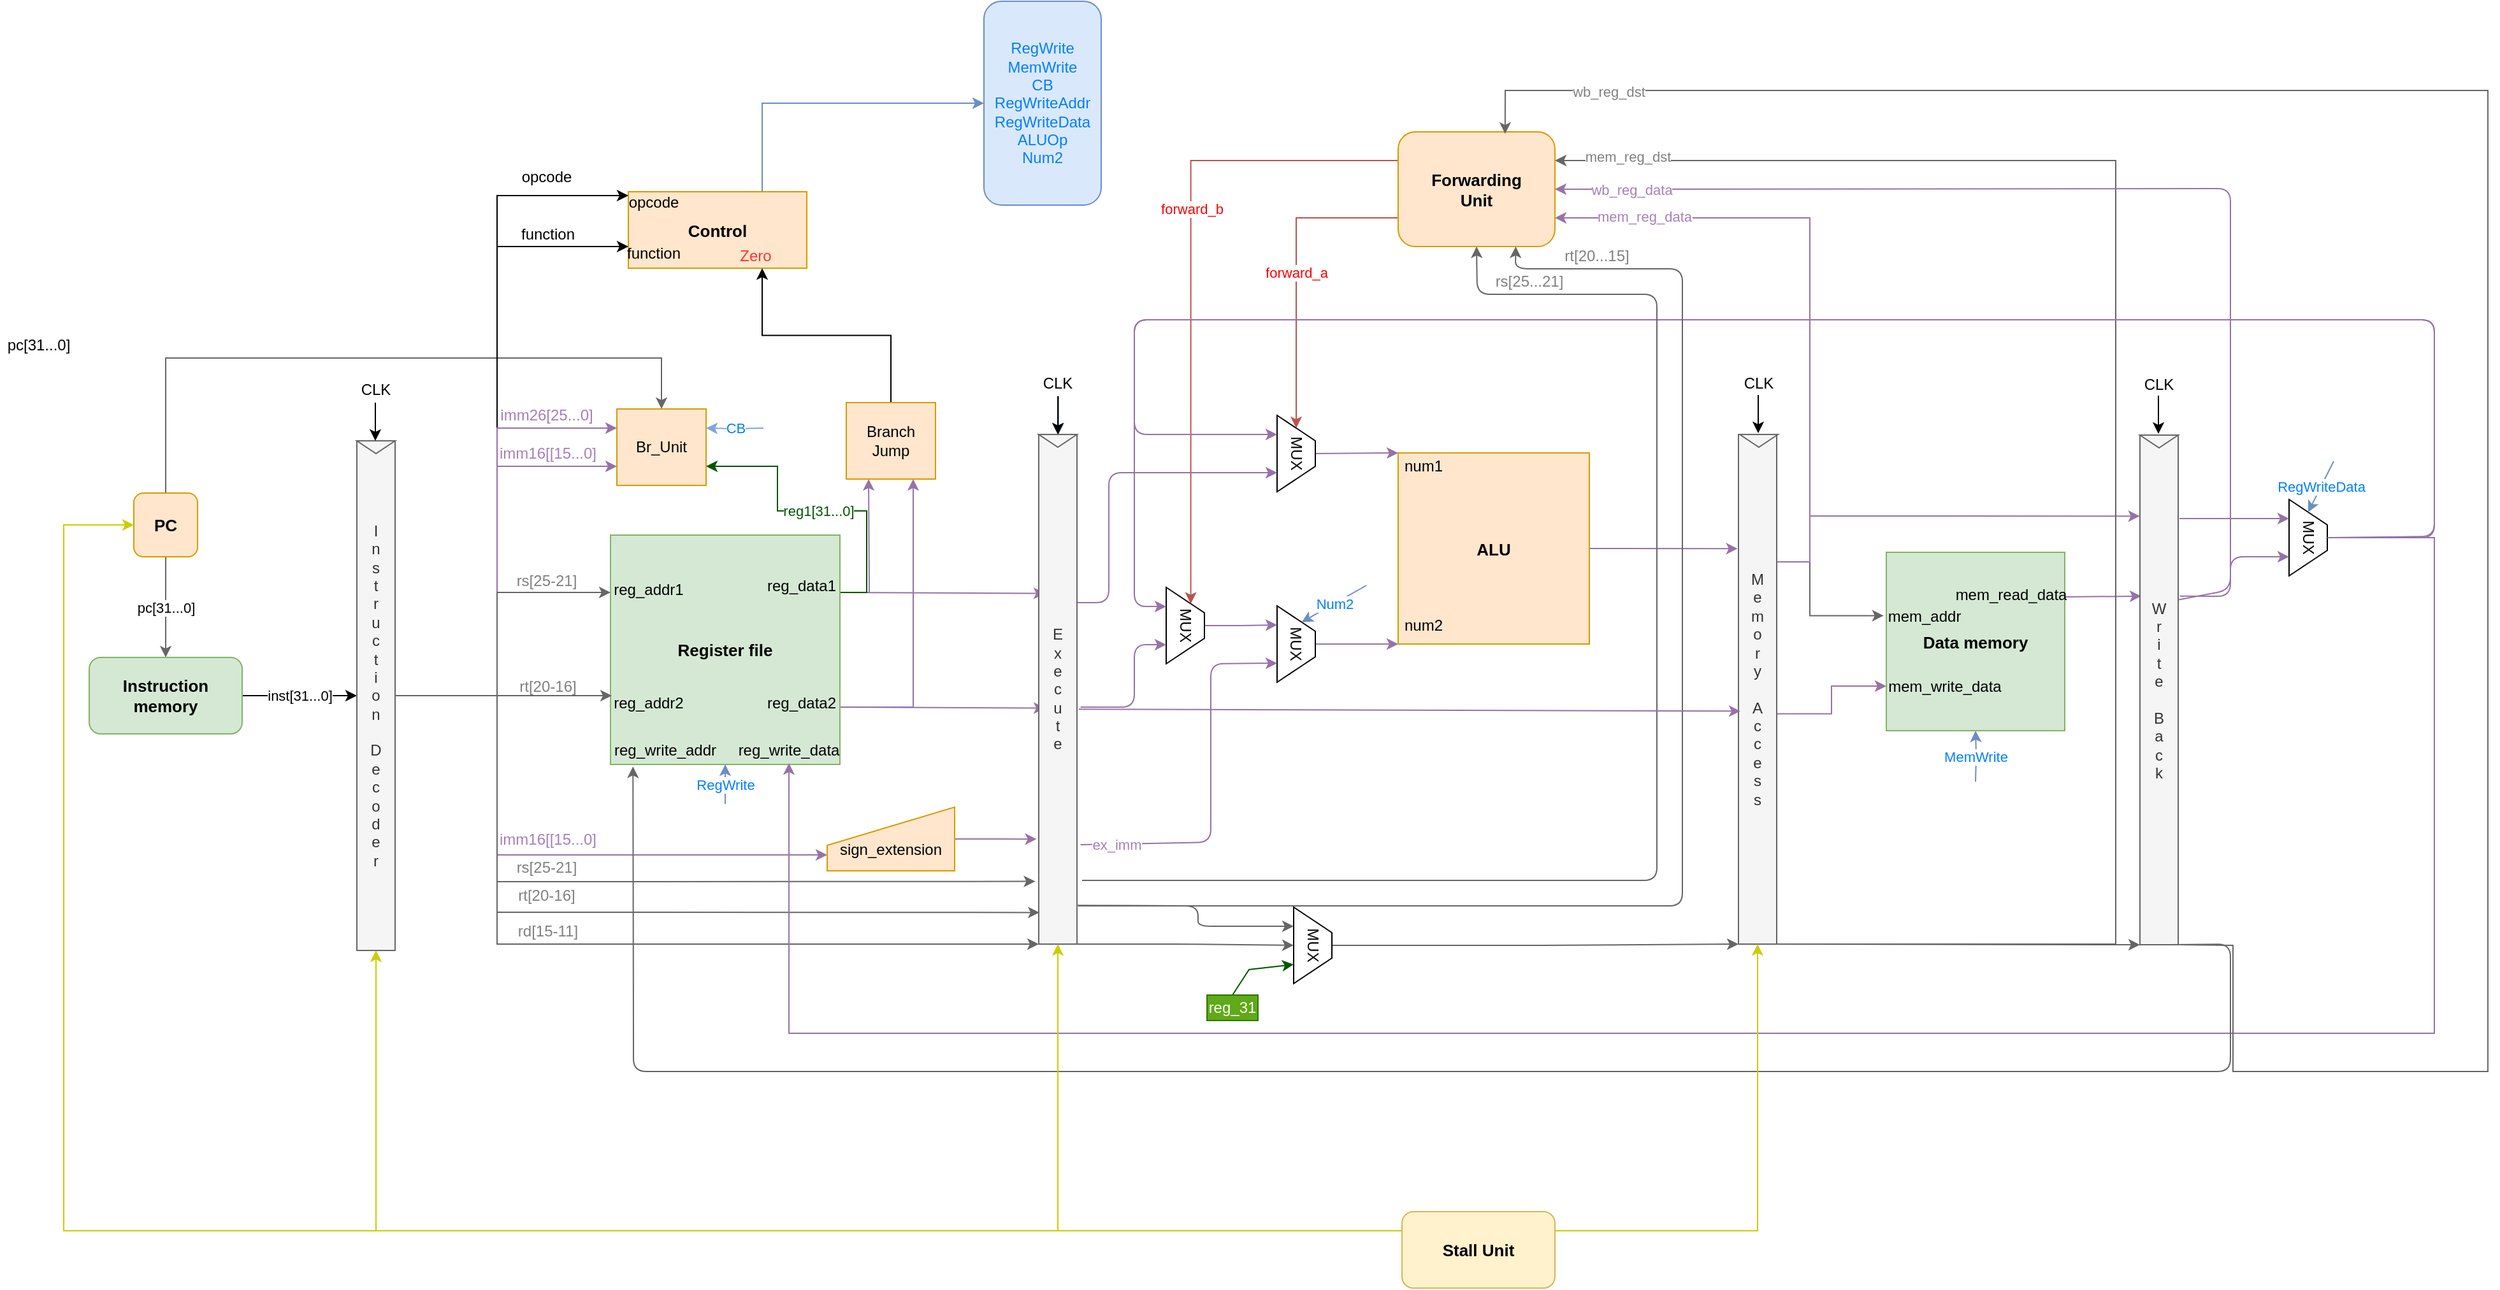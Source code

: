 <mxfile version="13.7.1" type="github"><diagram id="VlWhj4o1egnzfauIGW_b" name="Page-1"><mxGraphModel dx="2782" dy="2284" grid="1" gridSize="10" guides="1" tooltips="1" connect="1" arrows="1" fold="1" page="1" pageScale="1" pageWidth="827" pageHeight="1169" math="0" shadow="0"><root><mxCell id="0"/><mxCell id="1" parent="0"/><mxCell id="PT7qIWkluFGOAPOJjwUe-12" value="pc[31...0]" style="edgeStyle=orthogonalEdgeStyle;rounded=0;orthogonalLoop=1;jettySize=auto;html=1;entryX=0.5;entryY=0;entryDx=0;entryDy=0;fillColor=#f5f5f5;strokeColor=#666666;" edge="1" parent="1" source="PT7qIWkluFGOAPOJjwUe-1" target="PT7qIWkluFGOAPOJjwUe-3"><mxGeometry relative="1" as="geometry"/></mxCell><mxCell id="PT7qIWkluFGOAPOJjwUe-132" style="edgeStyle=orthogonalEdgeStyle;rounded=0;orthogonalLoop=1;jettySize=auto;html=1;entryX=0.5;entryY=0;entryDx=0;entryDy=0;strokeColor=#666666;fontColor=#007FFF;fillColor=#f5f5f5;exitX=0.5;exitY=0;exitDx=0;exitDy=0;" edge="1" parent="1" source="PT7qIWkluFGOAPOJjwUe-1" target="PT7qIWkluFGOAPOJjwUe-116"><mxGeometry relative="1" as="geometry"><mxPoint x="-10" y="170" as="sourcePoint"/><Array as="points"><mxPoint x="10" y="120"/><mxPoint x="399" y="120"/></Array></mxGeometry></mxCell><mxCell id="PT7qIWkluFGOAPOJjwUe-1" value="&lt;b&gt;&lt;font style=&quot;font-size: 13px&quot;&gt;PC&lt;/font&gt;&lt;/b&gt;" style="rounded=1;whiteSpace=wrap;html=1;fillColor=#ffe6cc;strokeColor=#d79b00;" vertex="1" parent="1"><mxGeometry x="-15" y="226" width="50" height="50" as="geometry"/></mxCell><mxCell id="PT7qIWkluFGOAPOJjwUe-239" value="inst[31...0]" style="edgeStyle=none;rounded=0;orthogonalLoop=1;jettySize=auto;html=1;exitX=1;exitY=0.5;exitDx=0;exitDy=0;entryX=0;entryY=0.5;entryDx=0;entryDy=0;fontColor=#000000;" edge="1" parent="1" source="PT7qIWkluFGOAPOJjwUe-3" target="PT7qIWkluFGOAPOJjwUe-27"><mxGeometry relative="1" as="geometry"/></mxCell><mxCell id="PT7qIWkluFGOAPOJjwUe-3" value="&lt;b style=&quot;font-size: 13px&quot;&gt;Instruction&lt;br&gt;memory&lt;/b&gt;" style="rounded=1;whiteSpace=wrap;html=1;fillColor=#d5e8d4;strokeColor=#82b366;" vertex="1" parent="1"><mxGeometry x="-50" y="355" width="120" height="60" as="geometry"/></mxCell><mxCell id="PT7qIWkluFGOAPOJjwUe-119" style="edgeStyle=orthogonalEdgeStyle;rounded=0;orthogonalLoop=1;jettySize=auto;html=1;exitX=1;exitY=0.75;exitDx=0;exitDy=0;entryX=0.75;entryY=1;entryDx=0;entryDy=0;fontColor=#007FFF;fillColor=#e1d5e7;strokeColor=#9673a6;" edge="1" parent="1" source="PT7qIWkluFGOAPOJjwUe-4" target="PT7qIWkluFGOAPOJjwUe-117"><mxGeometry relative="1" as="geometry"/></mxCell><mxCell id="PT7qIWkluFGOAPOJjwUe-215" style="edgeStyle=none;rounded=0;orthogonalLoop=1;jettySize=auto;html=1;exitX=1;exitY=0.75;exitDx=0;exitDy=0;entryX=0.167;entryY=0.537;entryDx=0;entryDy=0;entryPerimeter=0;strokeColor=#9673a6;fontColor=#000000;fillColor=#e1d5e7;" edge="1" parent="1" source="PT7qIWkluFGOAPOJjwUe-4" target="PT7qIWkluFGOAPOJjwUe-28"><mxGeometry relative="1" as="geometry"/></mxCell><mxCell id="PT7qIWkluFGOAPOJjwUe-216" style="edgeStyle=none;rounded=0;orthogonalLoop=1;jettySize=auto;html=1;exitX=1;exitY=0.25;exitDx=0;exitDy=0;entryX=0.167;entryY=0.312;entryDx=0;entryDy=0;entryPerimeter=0;strokeColor=#9673a6;fontColor=#000000;fillColor=#e1d5e7;" edge="1" parent="1" source="PT7qIWkluFGOAPOJjwUe-4" target="PT7qIWkluFGOAPOJjwUe-28"><mxGeometry relative="1" as="geometry"/></mxCell><mxCell id="PT7qIWkluFGOAPOJjwUe-218" style="edgeStyle=none;rounded=0;orthogonalLoop=1;jettySize=auto;html=1;exitX=1;exitY=0.25;exitDx=0;exitDy=0;entryX=0.25;entryY=1;entryDx=0;entryDy=0;strokeColor=#9673a6;fontColor=#000000;fillColor=#e1d5e7;" edge="1" parent="1" source="PT7qIWkluFGOAPOJjwUe-4" target="PT7qIWkluFGOAPOJjwUe-117"><mxGeometry relative="1" as="geometry"><Array as="points"><mxPoint x="562" y="304"/></Array></mxGeometry></mxCell><mxCell id="PT7qIWkluFGOAPOJjwUe-219" value="reg1[31...0]" style="edgeStyle=none;rounded=0;orthogonalLoop=1;jettySize=auto;html=1;exitX=1;exitY=0.25;exitDx=0;exitDy=0;entryX=1;entryY=0.75;entryDx=0;entryDy=0;fillColor=#e1d5e7;strokeColor=#005700;fontColor=#005700;" edge="1" parent="1" source="PT7qIWkluFGOAPOJjwUe-4" target="PT7qIWkluFGOAPOJjwUe-116"><mxGeometry relative="1" as="geometry"><Array as="points"><mxPoint x="560" y="304"/><mxPoint x="560" y="240"/><mxPoint x="490" y="240"/><mxPoint x="490" y="205"/></Array></mxGeometry></mxCell><mxCell id="PT7qIWkluFGOAPOJjwUe-4" value="&lt;b&gt;&lt;font style=&quot;font-size: 13px&quot;&gt;Register file&lt;/font&gt;&lt;/b&gt;" style="whiteSpace=wrap;html=1;aspect=fixed;fillColor=#d5e8d4;strokeColor=#82b366;" vertex="1" parent="1"><mxGeometry x="359" y="259" width="180" height="180" as="geometry"/></mxCell><mxCell id="PT7qIWkluFGOAPOJjwUe-5" value="reg_addr1" style="text;html=1;strokeColor=none;fillColor=none;align=center;verticalAlign=middle;whiteSpace=wrap;rounded=0;" vertex="1" parent="1"><mxGeometry x="369" y="292" width="40" height="20" as="geometry"/></mxCell><mxCell id="PT7qIWkluFGOAPOJjwUe-6" value="reg_addr2" style="text;html=1;strokeColor=none;fillColor=none;align=center;verticalAlign=middle;whiteSpace=wrap;rounded=0;" vertex="1" parent="1"><mxGeometry x="369" y="381" width="40" height="20" as="geometry"/></mxCell><mxCell id="PT7qIWkluFGOAPOJjwUe-7" value="reg_data1" style="text;html=1;strokeColor=none;fillColor=none;align=center;verticalAlign=middle;whiteSpace=wrap;rounded=0;" vertex="1" parent="1"><mxGeometry x="489" y="289" width="40" height="20" as="geometry"/></mxCell><mxCell id="PT7qIWkluFGOAPOJjwUe-8" value="reg_data2" style="text;html=1;strokeColor=none;fillColor=none;align=center;verticalAlign=middle;whiteSpace=wrap;rounded=0;" vertex="1" parent="1"><mxGeometry x="489" y="381" width="40" height="20" as="geometry"/></mxCell><mxCell id="PT7qIWkluFGOAPOJjwUe-9" value="reg_write_addr" style="text;html=1;strokeColor=none;fillColor=none;align=center;verticalAlign=middle;whiteSpace=wrap;rounded=0;" vertex="1" parent="1"><mxGeometry x="382" y="418" width="40" height="20" as="geometry"/></mxCell><mxCell id="PT7qIWkluFGOAPOJjwUe-11" value="reg_write_data" style="text;html=1;strokeColor=none;fillColor=none;align=center;verticalAlign=middle;whiteSpace=wrap;rounded=0;" vertex="1" parent="1"><mxGeometry x="479" y="418" width="40" height="20" as="geometry"/></mxCell><mxCell id="PT7qIWkluFGOAPOJjwUe-246" style="edgeStyle=none;rounded=0;orthogonalLoop=1;jettySize=auto;html=1;exitX=0.75;exitY=0;exitDx=0;exitDy=0;entryX=0;entryY=0.5;entryDx=0;entryDy=0;strokeColor=#6c8ebf;fontColor=#005700;fillColor=#dae8fc;" edge="1" parent="1" source="PT7qIWkluFGOAPOJjwUe-13" target="PT7qIWkluFGOAPOJjwUe-25"><mxGeometry relative="1" as="geometry"><Array as="points"><mxPoint x="478" y="-80"/></Array></mxGeometry></mxCell><mxCell id="PT7qIWkluFGOAPOJjwUe-13" value="&lt;b&gt;&lt;font style=&quot;font-size: 13px&quot;&gt;Control&lt;/font&gt;&lt;/b&gt;" style="rounded=0;whiteSpace=wrap;html=1;fillColor=#ffe6cc;strokeColor=#d79b00;" vertex="1" parent="1"><mxGeometry x="373" y="-10.5" width="140" height="60" as="geometry"/></mxCell><mxCell id="PT7qIWkluFGOAPOJjwUe-14" value="opcode" style="text;html=1;strokeColor=none;fillColor=none;align=center;verticalAlign=middle;whiteSpace=wrap;rounded=0;" vertex="1" parent="1"><mxGeometry x="373" y="-12.5" width="40" height="20" as="geometry"/></mxCell><mxCell id="PT7qIWkluFGOAPOJjwUe-15" value="function" style="text;html=1;strokeColor=none;fillColor=none;align=center;verticalAlign=middle;whiteSpace=wrap;rounded=0;" vertex="1" parent="1"><mxGeometry x="373" y="27.5" width="40" height="20" as="geometry"/></mxCell><mxCell id="PT7qIWkluFGOAPOJjwUe-194" value="&lt;font color=&quot;#ff0000&quot;&gt;forward_a&lt;/font&gt;" style="edgeStyle=orthogonalEdgeStyle;rounded=0;orthogonalLoop=1;jettySize=auto;html=1;exitX=0;exitY=0.75;exitDx=0;exitDy=0;entryX=0;entryY=0.5;entryDx=0;entryDy=0;strokeColor=#b85450;fontColor=#005700;fillColor=#f8cecc;" edge="1" parent="1" source="PT7qIWkluFGOAPOJjwUe-18" target="PT7qIWkluFGOAPOJjwUe-31"><mxGeometry relative="1" as="geometry"/></mxCell><mxCell id="PT7qIWkluFGOAPOJjwUe-195" style="edgeStyle=orthogonalEdgeStyle;rounded=0;orthogonalLoop=1;jettySize=auto;html=1;exitX=0;exitY=0.25;exitDx=0;exitDy=0;entryX=0;entryY=0.25;entryDx=0;entryDy=0;strokeColor=#b85450;fontColor=#005700;fillColor=#f8cecc;" edge="1" parent="1" source="PT7qIWkluFGOAPOJjwUe-18" target="PT7qIWkluFGOAPOJjwUe-65"><mxGeometry relative="1" as="geometry"/></mxCell><mxCell id="PT7qIWkluFGOAPOJjwUe-240" value="forward_b" style="edgeLabel;html=1;align=center;verticalAlign=middle;resizable=0;points=[];fontColor=#FF0000;" vertex="1" connectable="0" parent="PT7qIWkluFGOAPOJjwUe-195"><mxGeometry x="-0.363" y="37" relative="1" as="geometry"><mxPoint x="-37" y="38" as="offset"/></mxGeometry></mxCell><mxCell id="PT7qIWkluFGOAPOJjwUe-18" value="&lt;font style=&quot;font-size: 13px&quot;&gt;&lt;b&gt;Forwarding&lt;br&gt;Unit&lt;/b&gt;&lt;/font&gt;" style="rounded=1;whiteSpace=wrap;html=1;fillColor=#ffe6cc;strokeColor=#d79b00;" vertex="1" parent="1"><mxGeometry x="977" y="-57.5" width="123" height="90" as="geometry"/></mxCell><mxCell id="PT7qIWkluFGOAPOJjwUe-222" style="edgeStyle=none;rounded=0;orthogonalLoop=1;jettySize=auto;html=1;exitX=1;exitY=0.5;exitDx=0;exitDy=0;entryX=-0.022;entryY=0.224;entryDx=0;entryDy=0;entryPerimeter=0;strokeColor=#9673a6;fontColor=#000000;fillColor=#e1d5e7;" edge="1" parent="1" source="PT7qIWkluFGOAPOJjwUe-19" target="PT7qIWkluFGOAPOJjwUe-29"><mxGeometry relative="1" as="geometry"/></mxCell><mxCell id="PT7qIWkluFGOAPOJjwUe-19" value="&lt;b&gt;&lt;font style=&quot;font-size: 13px&quot;&gt;ALU&lt;/font&gt;&lt;/b&gt;" style="whiteSpace=wrap;html=1;aspect=fixed;fillColor=#ffe6cc;strokeColor=#d79b00;" vertex="1" parent="1"><mxGeometry x="977" y="194.5" width="150" height="150" as="geometry"/></mxCell><mxCell id="PT7qIWkluFGOAPOJjwUe-266" style="edgeStyle=none;rounded=0;orthogonalLoop=1;jettySize=auto;html=1;exitX=1;exitY=0.25;exitDx=0;exitDy=0;entryX=0.033;entryY=0.316;entryDx=0;entryDy=0;entryPerimeter=0;strokeColor=#9673a6;fontColor=#005700;fillColor=#e1d5e7;" edge="1" parent="1" source="PT7qIWkluFGOAPOJjwUe-20" target="PT7qIWkluFGOAPOJjwUe-70"><mxGeometry relative="1" as="geometry"/></mxCell><mxCell id="PT7qIWkluFGOAPOJjwUe-20" value="&lt;b&gt;&lt;font style=&quot;font-size: 13px&quot;&gt;Data memory&lt;/font&gt;&lt;/b&gt;" style="whiteSpace=wrap;html=1;aspect=fixed;fillColor=#d5e8d4;strokeColor=#82b366;" vertex="1" parent="1"><mxGeometry x="1360" y="272.5" width="140" height="140" as="geometry"/></mxCell><mxCell id="PT7qIWkluFGOAPOJjwUe-21" value="mem_addr" style="text;html=1;strokeColor=none;fillColor=none;align=center;verticalAlign=middle;whiteSpace=wrap;rounded=0;" vertex="1" parent="1"><mxGeometry x="1370" y="312.5" width="40" height="20" as="geometry"/></mxCell><mxCell id="PT7qIWkluFGOAPOJjwUe-22" value="mem_write_data" style="text;html=1;strokeColor=none;fillColor=none;align=center;verticalAlign=middle;whiteSpace=wrap;rounded=0;" vertex="1" parent="1"><mxGeometry x="1386" y="367.5" width="40" height="20" as="geometry"/></mxCell><mxCell id="PT7qIWkluFGOAPOJjwUe-23" value="mem_read_data" style="text;html=1;strokeColor=none;fillColor=none;align=center;verticalAlign=middle;whiteSpace=wrap;rounded=0;" vertex="1" parent="1"><mxGeometry x="1438" y="295.5" width="40" height="20" as="geometry"/></mxCell><mxCell id="PT7qIWkluFGOAPOJjwUe-25" value="&lt;font color=&quot;#007fff&quot;&gt;RegWrite&lt;br&gt;MemWrite&lt;br&gt;CB&lt;br&gt;RegWriteAddr&lt;br&gt;RegWriteData&lt;br&gt;&lt;/font&gt;&lt;span style=&quot;color: rgb(0 , 127 , 255)&quot;&gt;ALUOp&lt;/span&gt;&lt;br style=&quot;color: rgb(0 , 127 , 255)&quot;&gt;&lt;span style=&quot;color: rgb(0 , 127 , 255)&quot;&gt;Num2&lt;/span&gt;&lt;font color=&quot;#007fff&quot;&gt;&lt;br&gt;&lt;/font&gt;" style="rounded=1;whiteSpace=wrap;html=1;fillColor=#dae8fc;strokeColor=#6c8ebf;" vertex="1" parent="1"><mxGeometry x="652" y="-160" width="92" height="160" as="geometry"/></mxCell><mxCell id="PT7qIWkluFGOAPOJjwUe-111" style="edgeStyle=orthogonalEdgeStyle;rounded=0;orthogonalLoop=1;jettySize=auto;html=1;entryX=0;entryY=0.75;entryDx=0;entryDy=0;fontColor=#007FFF;fillColor=#e1d5e7;strokeColor=#9673a6;exitX=1;exitY=0.5;exitDx=0;exitDy=0;" edge="1" parent="1" source="PT7qIWkluFGOAPOJjwUe-27" target="PT7qIWkluFGOAPOJjwUe-30"><mxGeometry relative="1" as="geometry"><mxPoint x="230" y="370" as="sourcePoint"/><mxPoint x="530" y="500.5" as="targetPoint"/><Array as="points"><mxPoint x="270" y="385"/><mxPoint x="270" y="510"/></Array></mxGeometry></mxCell><mxCell id="PT7qIWkluFGOAPOJjwUe-114" style="edgeStyle=orthogonalEdgeStyle;rounded=0;orthogonalLoop=1;jettySize=auto;html=1;exitX=1;exitY=0.5;exitDx=0;exitDy=0;entryX=0;entryY=0.25;entryDx=0;entryDy=0;fontColor=#007FFF;" edge="1" parent="1" source="PT7qIWkluFGOAPOJjwUe-27" target="PT7qIWkluFGOAPOJjwUe-14"><mxGeometry relative="1" as="geometry"><Array as="points"><mxPoint x="270" y="385"/><mxPoint x="270" y="-7"/></Array></mxGeometry></mxCell><mxCell id="PT7qIWkluFGOAPOJjwUe-115" style="edgeStyle=orthogonalEdgeStyle;rounded=0;orthogonalLoop=1;jettySize=auto;html=1;exitX=1;exitY=0.5;exitDx=0;exitDy=0;entryX=0;entryY=0.25;entryDx=0;entryDy=0;fontColor=#007FFF;" edge="1" parent="1" source="PT7qIWkluFGOAPOJjwUe-27" target="PT7qIWkluFGOAPOJjwUe-15"><mxGeometry relative="1" as="geometry"><Array as="points"><mxPoint x="270" y="385"/><mxPoint x="270" y="33"/></Array></mxGeometry></mxCell><mxCell id="PT7qIWkluFGOAPOJjwUe-123" style="edgeStyle=orthogonalEdgeStyle;rounded=0;orthogonalLoop=1;jettySize=auto;html=1;exitX=1;exitY=0.5;exitDx=0;exitDy=0;entryX=0;entryY=0.25;entryDx=0;entryDy=0;fontColor=#007FFF;fillColor=#e1d5e7;strokeColor=#9673a6;" edge="1" parent="1" source="PT7qIWkluFGOAPOJjwUe-27" target="PT7qIWkluFGOAPOJjwUe-116"><mxGeometry relative="1" as="geometry"><Array as="points"><mxPoint x="270" y="385"/><mxPoint x="270" y="175"/></Array></mxGeometry></mxCell><mxCell id="PT7qIWkluFGOAPOJjwUe-124" style="edgeStyle=orthogonalEdgeStyle;rounded=0;orthogonalLoop=1;jettySize=auto;html=1;exitX=1;exitY=0.5;exitDx=0;exitDy=0;entryX=0;entryY=0.75;entryDx=0;entryDy=0;fontColor=#007FFF;fillColor=#e1d5e7;strokeColor=#9673a6;" edge="1" parent="1" source="PT7qIWkluFGOAPOJjwUe-27" target="PT7qIWkluFGOAPOJjwUe-116"><mxGeometry relative="1" as="geometry"><Array as="points"><mxPoint x="270" y="385"/><mxPoint x="270" y="205"/></Array></mxGeometry></mxCell><mxCell id="PT7qIWkluFGOAPOJjwUe-186" style="edgeStyle=orthogonalEdgeStyle;rounded=0;orthogonalLoop=1;jettySize=auto;html=1;exitX=1;exitY=0.5;exitDx=0;exitDy=0;entryX=0;entryY=1;entryDx=0;entryDy=0;strokeColor=#666666;fontColor=#005700;fillColor=#f5f5f5;" edge="1" parent="1" source="PT7qIWkluFGOAPOJjwUe-27" target="PT7qIWkluFGOAPOJjwUe-28"><mxGeometry relative="1" as="geometry"><Array as="points"><mxPoint x="270" y="385"/><mxPoint x="270" y="580"/></Array></mxGeometry></mxCell><mxCell id="PT7qIWkluFGOAPOJjwUe-208" style="edgeStyle=none;rounded=0;orthogonalLoop=1;jettySize=auto;html=1;exitX=1;exitY=0.5;exitDx=0;exitDy=0;entryX=-0.093;entryY=0.877;entryDx=0;entryDy=0;strokeColor=#666666;fontColor=#000000;fillColor=#f5f5f5;entryPerimeter=0;" edge="1" parent="1" source="PT7qIWkluFGOAPOJjwUe-27" target="PT7qIWkluFGOAPOJjwUe-28"><mxGeometry relative="1" as="geometry"><Array as="points"><mxPoint x="270" y="385"/><mxPoint x="270" y="531"/></Array></mxGeometry></mxCell><mxCell id="PT7qIWkluFGOAPOJjwUe-224" style="edgeStyle=none;rounded=0;orthogonalLoop=1;jettySize=auto;html=1;exitX=1;exitY=0.5;exitDx=0;exitDy=0;entryX=0.019;entryY=0.938;entryDx=0;entryDy=0;entryPerimeter=0;strokeColor=#666666;fontColor=#000000;fillColor=#f5f5f5;" edge="1" parent="1" source="PT7qIWkluFGOAPOJjwUe-27" target="PT7qIWkluFGOAPOJjwUe-28"><mxGeometry relative="1" as="geometry"><Array as="points"><mxPoint x="270" y="385"/><mxPoint x="270" y="555"/></Array></mxGeometry></mxCell><mxCell id="PT7qIWkluFGOAPOJjwUe-247" style="edgeStyle=none;rounded=0;orthogonalLoop=1;jettySize=auto;html=1;exitX=1;exitY=0.5;exitDx=0;exitDy=0;entryX=0;entryY=0.25;entryDx=0;entryDy=0;strokeColor=#666666;fontColor=#005700;fillColor=#f5f5f5;" edge="1" parent="1" source="PT7qIWkluFGOAPOJjwUe-27" target="PT7qIWkluFGOAPOJjwUe-4"><mxGeometry relative="1" as="geometry"><Array as="points"><mxPoint x="270" y="385"/><mxPoint x="270" y="304"/></Array></mxGeometry></mxCell><mxCell id="PT7qIWkluFGOAPOJjwUe-248" style="edgeStyle=none;rounded=0;orthogonalLoop=1;jettySize=auto;html=1;exitX=1;exitY=0.5;exitDx=0;exitDy=0;strokeColor=#666666;fontColor=#005700;fillColor=#f5f5f5;" edge="1" parent="1" source="PT7qIWkluFGOAPOJjwUe-27"><mxGeometry relative="1" as="geometry"><mxPoint x="360" y="385" as="targetPoint"/><Array as="points"><mxPoint x="280" y="385"/></Array></mxGeometry></mxCell><mxCell id="PT7qIWkluFGOAPOJjwUe-27" value="I&lt;br&gt;n&lt;br&gt;s&lt;br&gt;t&lt;br&gt;r&lt;br&gt;u&lt;br&gt;c&lt;br&gt;t&lt;br&gt;i&lt;br&gt;o&lt;br&gt;n&lt;br&gt;&lt;br&gt;D&lt;br&gt;e&lt;br&gt;c&lt;br&gt;o&lt;br&gt;d&lt;br&gt;e&lt;br&gt;r" style="rounded=0;whiteSpace=wrap;html=1;fillColor=#f5f5f5;strokeColor=#666666;fontColor=#333333;" vertex="1" parent="1"><mxGeometry x="160" y="185" width="30" height="400" as="geometry"/></mxCell><mxCell id="PT7qIWkluFGOAPOJjwUe-28" value="E&lt;br&gt;x&lt;br&gt;e&lt;br&gt;c&lt;br&gt;u&lt;br&gt;t&lt;br&gt;e" style="rounded=0;whiteSpace=wrap;html=1;fillColor=#f5f5f5;strokeColor=#666666;fontColor=#333333;" vertex="1" parent="1"><mxGeometry x="695" y="180" width="30" height="400" as="geometry"/></mxCell><mxCell id="PT7qIWkluFGOAPOJjwUe-99" style="edgeStyle=orthogonalEdgeStyle;rounded=0;orthogonalLoop=1;jettySize=auto;html=1;exitX=1;exitY=0.25;exitDx=0;exitDy=0;entryX=-0.015;entryY=0.355;entryDx=0;entryDy=0;entryPerimeter=0;fontColor=#007FFF;fillColor=#f5f5f5;strokeColor=#666666;" edge="1" parent="1" source="PT7qIWkluFGOAPOJjwUe-29" target="PT7qIWkluFGOAPOJjwUe-20"><mxGeometry relative="1" as="geometry"><Array as="points"><mxPoint x="1300" y="280"/><mxPoint x="1300" y="322"/></Array></mxGeometry></mxCell><mxCell id="PT7qIWkluFGOAPOJjwUe-100" style="edgeStyle=orthogonalEdgeStyle;rounded=0;orthogonalLoop=1;jettySize=auto;html=1;exitX=1.003;exitY=0.548;exitDx=0;exitDy=0;entryX=0;entryY=0.75;entryDx=0;entryDy=0;fontColor=#007FFF;fillColor=#e1d5e7;strokeColor=#9673a6;exitPerimeter=0;" edge="1" parent="1" source="PT7qIWkluFGOAPOJjwUe-29" target="PT7qIWkluFGOAPOJjwUe-20"><mxGeometry relative="1" as="geometry"/></mxCell><mxCell id="PT7qIWkluFGOAPOJjwUe-255" style="edgeStyle=none;rounded=0;orthogonalLoop=1;jettySize=auto;html=1;exitX=1;exitY=0.25;exitDx=0;exitDy=0;entryX=1;entryY=0.75;entryDx=0;entryDy=0;strokeColor=#9673a6;fontColor=#005700;fillColor=#e1d5e7;" edge="1" parent="1" source="PT7qIWkluFGOAPOJjwUe-29" target="PT7qIWkluFGOAPOJjwUe-18"><mxGeometry relative="1" as="geometry"><Array as="points"><mxPoint x="1300" y="280"/><mxPoint x="1300" y="10"/></Array></mxGeometry></mxCell><mxCell id="PT7qIWkluFGOAPOJjwUe-271" value="&lt;font color=&quot;#a680b8&quot;&gt;mem_reg_data&lt;/font&gt;" style="edgeLabel;html=1;align=center;verticalAlign=middle;resizable=0;points=[];fontColor=#005700;" vertex="1" connectable="0" parent="PT7qIWkluFGOAPOJjwUe-255"><mxGeometry x="0.72" y="-1" relative="1" as="geometry"><mxPoint as="offset"/></mxGeometry></mxCell><mxCell id="PT7qIWkluFGOAPOJjwUe-268" style="edgeStyle=none;rounded=0;orthogonalLoop=1;jettySize=auto;html=1;exitX=1;exitY=0.25;exitDx=0;exitDy=0;entryX=-0.005;entryY=0.159;entryDx=0;entryDy=0;entryPerimeter=0;strokeColor=#9673a6;fontColor=#005700;fillColor=#e1d5e7;" edge="1" parent="1" source="PT7qIWkluFGOAPOJjwUe-29" target="PT7qIWkluFGOAPOJjwUe-70"><mxGeometry relative="1" as="geometry"><Array as="points"><mxPoint x="1300" y="280"/><mxPoint x="1300" y="244"/></Array></mxGeometry></mxCell><mxCell id="PT7qIWkluFGOAPOJjwUe-274" style="edgeStyle=none;rounded=0;orthogonalLoop=1;jettySize=auto;html=1;exitX=1;exitY=1;exitDx=0;exitDy=0;strokeColor=#666666;fontColor=#005700;entryX=1;entryY=0.25;entryDx=0;entryDy=0;fillColor=#f5f5f5;" edge="1" parent="1" source="PT7qIWkluFGOAPOJjwUe-29" target="PT7qIWkluFGOAPOJjwUe-18"><mxGeometry relative="1" as="geometry"><mxPoint x="1530" y="-60" as="targetPoint"/><Array as="points"><mxPoint x="1540" y="580"/><mxPoint x="1540" y="-35"/></Array></mxGeometry></mxCell><mxCell id="PT7qIWkluFGOAPOJjwUe-277" value="&lt;font color=&quot;#808080&quot;&gt;mem_reg_dst&lt;/font&gt;" style="edgeLabel;html=1;align=center;verticalAlign=middle;resizable=0;points=[];fontColor=#005700;" vertex="1" connectable="0" parent="PT7qIWkluFGOAPOJjwUe-274"><mxGeometry x="0.914" y="-3" relative="1" as="geometry"><mxPoint as="offset"/></mxGeometry></mxCell><mxCell id="PT7qIWkluFGOAPOJjwUe-29" value="M&lt;br&gt;e&lt;br&gt;m&lt;br&gt;o&lt;br&gt;r&lt;br&gt;y&lt;br&gt;&lt;br&gt;A&lt;br&gt;c&lt;br&gt;c&lt;br&gt;e&lt;br&gt;s&lt;br&gt;s" style="rounded=0;whiteSpace=wrap;html=1;fillColor=#f5f5f5;strokeColor=#666666;fontColor=#333333;" vertex="1" parent="1"><mxGeometry x="1244" y="180" width="30" height="400" as="geometry"/></mxCell><mxCell id="PT7qIWkluFGOAPOJjwUe-185" style="edgeStyle=orthogonalEdgeStyle;rounded=0;orthogonalLoop=1;jettySize=auto;html=1;exitX=1;exitY=0.5;exitDx=0;exitDy=0;entryX=-0.056;entryY=0.794;entryDx=0;entryDy=0;strokeColor=#9673a6;fontColor=#005700;fillColor=#e1d5e7;entryPerimeter=0;" edge="1" parent="1" source="PT7qIWkluFGOAPOJjwUe-30" target="PT7qIWkluFGOAPOJjwUe-28"><mxGeometry relative="1" as="geometry"/></mxCell><mxCell id="PT7qIWkluFGOAPOJjwUe-30" value="&lt;br&gt;sign_extension" style="shape=manualInput;whiteSpace=wrap;html=1;fillColor=#ffe6cc;strokeColor=#d79b00;" vertex="1" parent="1"><mxGeometry x="529" y="472.5" width="100" height="50" as="geometry"/></mxCell><mxCell id="PT7qIWkluFGOAPOJjwUe-235" style="edgeStyle=none;rounded=0;orthogonalLoop=1;jettySize=auto;html=1;exitX=0.5;exitY=0;exitDx=0;exitDy=0;entryX=0;entryY=0;entryDx=0;entryDy=0;strokeColor=#9673a6;fontColor=#000000;fillColor=#e1d5e7;" edge="1" parent="1" source="PT7qIWkluFGOAPOJjwUe-31" target="PT7qIWkluFGOAPOJjwUe-19"><mxGeometry relative="1" as="geometry"/></mxCell><mxCell id="PT7qIWkluFGOAPOJjwUe-31" value="MUX" style="shape=trapezoid;perimeter=trapezoidPerimeter;whiteSpace=wrap;html=1;fixedSize=1;rotation=90;" vertex="1" parent="1"><mxGeometry x="867" y="180" width="60" height="30" as="geometry"/></mxCell><mxCell id="PT7qIWkluFGOAPOJjwUe-234" style="edgeStyle=none;rounded=0;orthogonalLoop=1;jettySize=auto;html=1;exitX=0.5;exitY=0;exitDx=0;exitDy=0;entryX=0;entryY=1;entryDx=0;entryDy=0;strokeColor=#9673a6;fontColor=#000000;fillColor=#e1d5e7;" edge="1" parent="1" source="PT7qIWkluFGOAPOJjwUe-32" target="PT7qIWkluFGOAPOJjwUe-19"><mxGeometry relative="1" as="geometry"/></mxCell><mxCell id="PT7qIWkluFGOAPOJjwUe-32" value="MUX" style="shape=trapezoid;perimeter=trapezoidPerimeter;whiteSpace=wrap;html=1;fixedSize=1;rotation=90;" vertex="1" parent="1"><mxGeometry x="867" y="329.5" width="60" height="30" as="geometry"/></mxCell><mxCell id="PT7qIWkluFGOAPOJjwUe-43" value="" style="triangle;whiteSpace=wrap;html=1;rotation=90;fillColor=#f5f5f5;strokeColor=#666666;fontColor=#333333;" vertex="1" parent="1"><mxGeometry x="170" y="175" width="10" height="30" as="geometry"/></mxCell><mxCell id="PT7qIWkluFGOAPOJjwUe-44" value="" style="triangle;whiteSpace=wrap;html=1;rotation=90;fillColor=#f5f5f5;strokeColor=#666666;fontColor=#333333;" vertex="1" parent="1"><mxGeometry x="705" y="170" width="10" height="30" as="geometry"/></mxCell><mxCell id="PT7qIWkluFGOAPOJjwUe-45" value="" style="triangle;whiteSpace=wrap;html=1;rotation=90;fillColor=#f5f5f5;strokeColor=#666666;fontColor=#333333;" vertex="1" parent="1"><mxGeometry x="1255" y="170" width="10" height="30" as="geometry"/></mxCell><mxCell id="PT7qIWkluFGOAPOJjwUe-47" value="" style="endArrow=classic;html=1;" edge="1" parent="1"><mxGeometry width="50" height="50" relative="1" as="geometry"><mxPoint x="174.5" y="155" as="sourcePoint"/><mxPoint x="174.5" y="185" as="targetPoint"/></mxGeometry></mxCell><mxCell id="PT7qIWkluFGOAPOJjwUe-49" value="" style="endArrow=classic;html=1;fillColor=#dae8fc;strokeColor=#6c8ebf;" edge="1" parent="1"><mxGeometry width="50" height="50" relative="1" as="geometry"><mxPoint x="710.5" y="150" as="sourcePoint"/><mxPoint x="710.5" y="180" as="targetPoint"/></mxGeometry></mxCell><mxCell id="PT7qIWkluFGOAPOJjwUe-50" value="" style="endArrow=classic;html=1;" edge="1" parent="1"><mxGeometry width="50" height="50" relative="1" as="geometry"><mxPoint x="1259.5" y="149" as="sourcePoint"/><mxPoint x="1259.5" y="179" as="targetPoint"/></mxGeometry></mxCell><mxCell id="PT7qIWkluFGOAPOJjwUe-51" value="CLK" style="text;html=1;strokeColor=none;fillColor=none;align=center;verticalAlign=middle;whiteSpace=wrap;rounded=0;" vertex="1" parent="1"><mxGeometry x="155" y="135" width="40" height="20" as="geometry"/></mxCell><mxCell id="PT7qIWkluFGOAPOJjwUe-144" value="" style="edgeStyle=orthogonalEdgeStyle;rounded=0;orthogonalLoop=1;jettySize=auto;html=1;fontColor=#A680B8;" edge="1" parent="1" source="PT7qIWkluFGOAPOJjwUe-52" target="PT7qIWkluFGOAPOJjwUe-44"><mxGeometry relative="1" as="geometry"/></mxCell><mxCell id="PT7qIWkluFGOAPOJjwUe-52" value="CLK" style="text;html=1;strokeColor=none;fillColor=none;align=center;verticalAlign=middle;whiteSpace=wrap;rounded=0;" vertex="1" parent="1"><mxGeometry x="690" y="130" width="40" height="20" as="geometry"/></mxCell><mxCell id="PT7qIWkluFGOAPOJjwUe-53" value="CLK" style="text;html=1;strokeColor=none;fillColor=none;align=center;verticalAlign=middle;whiteSpace=wrap;rounded=0;" vertex="1" parent="1"><mxGeometry x="1240" y="130" width="40" height="20" as="geometry"/></mxCell><mxCell id="PT7qIWkluFGOAPOJjwUe-68" style="edgeStyle=orthogonalEdgeStyle;rounded=0;orthogonalLoop=1;jettySize=auto;html=1;exitX=0.5;exitY=0;exitDx=0;exitDy=0;entryX=0.25;entryY=1;entryDx=0;entryDy=0;fillColor=#e1d5e7;strokeColor=#9673a6;" edge="1" parent="1" source="PT7qIWkluFGOAPOJjwUe-65" target="PT7qIWkluFGOAPOJjwUe-32"><mxGeometry relative="1" as="geometry"/></mxCell><mxCell id="PT7qIWkluFGOAPOJjwUe-65" value="MUX" style="shape=trapezoid;perimeter=trapezoidPerimeter;whiteSpace=wrap;html=1;fixedSize=1;rotation=90;" vertex="1" parent="1"><mxGeometry x="780" y="315" width="60" height="30" as="geometry"/></mxCell><mxCell id="PT7qIWkluFGOAPOJjwUe-207" style="edgeStyle=none;rounded=0;orthogonalLoop=1;jettySize=auto;html=1;exitX=0.5;exitY=0;exitDx=0;exitDy=0;entryX=0.5;entryY=1;entryDx=0;entryDy=0;strokeColor=#9673a6;fontColor=#000000;fillColor=#e1d5e7;" edge="1" parent="1" source="PT7qIWkluFGOAPOJjwUe-79" target="PT7qIWkluFGOAPOJjwUe-11"><mxGeometry relative="1" as="geometry"><Array as="points"><mxPoint x="1790" y="261"/><mxPoint x="1790" y="650"/><mxPoint x="499" y="650"/></Array></mxGeometry></mxCell><mxCell id="PT7qIWkluFGOAPOJjwUe-275" style="edgeStyle=none;rounded=0;orthogonalLoop=1;jettySize=auto;html=1;exitX=1;exitY=1;exitDx=0;exitDy=0;strokeColor=#666666;fontColor=#005700;entryX=0.666;entryY=0.017;entryDx=0;entryDy=0;entryPerimeter=0;fillColor=#f5f5f5;" edge="1" parent="1"><mxGeometry relative="1" as="geometry"><mxPoint x="1060.918" y="-55.97" as="targetPoint"/><mxPoint x="1591" y="580.5" as="sourcePoint"/><Array as="points"><mxPoint x="1632" y="581"/><mxPoint x="1632" y="680"/><mxPoint x="1832" y="680"/><mxPoint x="1832" y="-90"/><mxPoint x="1061" y="-90"/></Array></mxGeometry></mxCell><mxCell id="PT7qIWkluFGOAPOJjwUe-276" value="&lt;span style=&quot;color: rgb(128 , 128 , 128)&quot;&gt;wb_reg_dst&lt;/span&gt;" style="edgeLabel;html=1;align=center;verticalAlign=middle;resizable=0;points=[];fontColor=#005700;" vertex="1" connectable="0" parent="PT7qIWkluFGOAPOJjwUe-275"><mxGeometry x="0.88" y="1" relative="1" as="geometry"><mxPoint as="offset"/></mxGeometry></mxCell><mxCell id="PT7qIWkluFGOAPOJjwUe-70" value="W&lt;br&gt;r&lt;br&gt;i&lt;br&gt;t&lt;br&gt;e&lt;br&gt;&lt;br&gt;B&lt;br&gt;a&lt;br&gt;c&lt;br&gt;k" style="rounded=0;whiteSpace=wrap;html=1;fillColor=#f5f5f5;strokeColor=#666666;fontColor=#333333;" vertex="1" parent="1"><mxGeometry x="1559" y="180.5" width="30" height="400" as="geometry"/></mxCell><mxCell id="PT7qIWkluFGOAPOJjwUe-71" value="" style="triangle;whiteSpace=wrap;html=1;rotation=90;fillColor=#f5f5f5;strokeColor=#666666;fontColor=#333333;" vertex="1" parent="1"><mxGeometry x="1569" y="170.5" width="10" height="30" as="geometry"/></mxCell><mxCell id="PT7qIWkluFGOAPOJjwUe-72" value="" style="endArrow=classic;html=1;" edge="1" parent="1"><mxGeometry width="50" height="50" relative="1" as="geometry"><mxPoint x="1573.5" y="149.5" as="sourcePoint"/><mxPoint x="1573.5" y="179.5" as="targetPoint"/></mxGeometry></mxCell><mxCell id="PT7qIWkluFGOAPOJjwUe-73" value="CLK" style="text;html=1;strokeColor=none;fillColor=none;align=center;verticalAlign=middle;whiteSpace=wrap;rounded=0;" vertex="1" parent="1"><mxGeometry x="1554" y="130.5" width="40" height="20" as="geometry"/></mxCell><mxCell id="PT7qIWkluFGOAPOJjwUe-79" value="MUX" style="shape=trapezoid;perimeter=trapezoidPerimeter;whiteSpace=wrap;html=1;fixedSize=1;rotation=90;" vertex="1" parent="1"><mxGeometry x="1661" y="246" width="60" height="30" as="geometry"/></mxCell><object label="RegWrite" id="PT7qIWkluFGOAPOJjwUe-93"><mxCell style="edgeStyle=orthogonalEdgeStyle;rounded=0;orthogonalLoop=1;jettySize=auto;html=1;entryX=0.5;entryY=1;entryDx=0;entryDy=0;fontColor=#007FFF;fillColor=#dae8fc;strokeColor=#6c8ebf;" edge="1" parent="1" target="PT7qIWkluFGOAPOJjwUe-4"><mxGeometry relative="1" as="geometry"><mxPoint x="449" y="470" as="sourcePoint"/></mxGeometry></mxCell></object><mxCell id="PT7qIWkluFGOAPOJjwUe-95" value="MemWrite" style="edgeStyle=orthogonalEdgeStyle;rounded=0;orthogonalLoop=1;jettySize=auto;html=1;fontColor=#007FFF;entryX=0.5;entryY=1;entryDx=0;entryDy=0;fillColor=#dae8fc;strokeColor=#6c8ebf;" edge="1" parent="1" target="PT7qIWkluFGOAPOJjwUe-20"><mxGeometry relative="1" as="geometry"><mxPoint x="1430" y="452.5" as="sourcePoint"/></mxGeometry></mxCell><mxCell id="PT7qIWkluFGOAPOJjwUe-116" value="&lt;font color=&quot;#000000&quot;&gt;Br_Unit&lt;/font&gt;" style="rounded=0;whiteSpace=wrap;html=1;fillColor=#ffe6cc;strokeColor=#d79b00;" vertex="1" parent="1"><mxGeometry x="364" y="160" width="70" height="60" as="geometry"/></mxCell><mxCell id="PT7qIWkluFGOAPOJjwUe-157" style="edgeStyle=orthogonalEdgeStyle;rounded=0;orthogonalLoop=1;jettySize=auto;html=1;exitX=0.5;exitY=0;exitDx=0;exitDy=0;entryX=0.75;entryY=1;entryDx=0;entryDy=0;fontColor=#A680B8;" edge="1" parent="1" source="PT7qIWkluFGOAPOJjwUe-117" target="PT7qIWkluFGOAPOJjwUe-13"><mxGeometry relative="1" as="geometry"><mxPoint x="573" y="95" as="sourcePoint"/></mxGeometry></mxCell><mxCell id="PT7qIWkluFGOAPOJjwUe-117" value="&lt;font color=&quot;#000000&quot;&gt;Branch&lt;br&gt;Jump&lt;br&gt;&lt;/font&gt;" style="rounded=0;whiteSpace=wrap;html=1;fillColor=#ffe6cc;strokeColor=#d79b00;" vertex="1" parent="1"><mxGeometry x="544" y="155" width="70" height="60" as="geometry"/></mxCell><mxCell id="PT7qIWkluFGOAPOJjwUe-129" value="CB" style="edgeStyle=orthogonalEdgeStyle;rounded=0;orthogonalLoop=1;jettySize=auto;html=1;entryX=1;entryY=0.25;entryDx=0;entryDy=0;fontColor=#007FFF;strokeColor=#7EA6E0;" edge="1" parent="1" target="PT7qIWkluFGOAPOJjwUe-116"><mxGeometry relative="1" as="geometry"><mxPoint x="479" y="175" as="sourcePoint"/></mxGeometry></mxCell><mxCell id="PT7qIWkluFGOAPOJjwUe-134" value="&lt;font color=&quot;#000000&quot;&gt;opcode&lt;/font&gt;" style="text;html=1;strokeColor=none;fillColor=none;align=center;verticalAlign=middle;whiteSpace=wrap;rounded=0;fontColor=#007FFF;" vertex="1" parent="1"><mxGeometry x="289" y="-32.5" width="40" height="20" as="geometry"/></mxCell><mxCell id="PT7qIWkluFGOAPOJjwUe-135" value="function" style="text;html=1;strokeColor=none;fillColor=none;align=center;verticalAlign=middle;whiteSpace=wrap;rounded=0;" vertex="1" parent="1"><mxGeometry x="290" y="12.5" width="40" height="20" as="geometry"/></mxCell><mxCell id="PT7qIWkluFGOAPOJjwUe-136" value="imm26[25...0]" style="text;html=1;strokeColor=none;fillColor=none;align=center;verticalAlign=middle;whiteSpace=wrap;rounded=0;fontColor=#A680B8;" vertex="1" parent="1"><mxGeometry x="289" y="155" width="40" height="20" as="geometry"/></mxCell><mxCell id="PT7qIWkluFGOAPOJjwUe-137" value="imm16[[15...0]" style="text;html=1;strokeColor=none;fillColor=none;align=center;verticalAlign=middle;whiteSpace=wrap;rounded=0;fontColor=#A680B8;" vertex="1" parent="1"><mxGeometry x="290" y="185" width="40" height="20" as="geometry"/></mxCell><mxCell id="PT7qIWkluFGOAPOJjwUe-138" value="imm16[[15...0]" style="text;html=1;strokeColor=none;fillColor=none;align=center;verticalAlign=middle;whiteSpace=wrap;rounded=0;fontColor=#A680B8;" vertex="1" parent="1"><mxGeometry x="290" y="487.5" width="40" height="20" as="geometry"/></mxCell><mxCell id="PT7qIWkluFGOAPOJjwUe-228" style="edgeStyle=none;rounded=0;orthogonalLoop=1;jettySize=auto;html=1;exitX=0.5;exitY=0;exitDx=0;exitDy=0;entryX=0;entryY=1;entryDx=0;entryDy=0;strokeColor=#666666;fontColor=#000000;fillColor=#f5f5f5;" edge="1" parent="1" source="PT7qIWkluFGOAPOJjwUe-142" target="PT7qIWkluFGOAPOJjwUe-29"><mxGeometry relative="1" as="geometry"><Array as="points"><mxPoint x="1090" y="581"/></Array></mxGeometry></mxCell><mxCell id="PT7qIWkluFGOAPOJjwUe-142" value="MUX" style="shape=trapezoid;perimeter=trapezoidPerimeter;whiteSpace=wrap;html=1;fixedSize=1;rotation=90;" vertex="1" parent="1"><mxGeometry x="880" y="566" width="60" height="30" as="geometry"/></mxCell><mxCell id="PT7qIWkluFGOAPOJjwUe-151" value="" style="endArrow=classic;html=1;strokeColor=#666666;fontColor=#A680B8;entryX=0.5;entryY=1;entryDx=0;entryDy=0;fillColor=#f5f5f5;exitX=1;exitY=1;exitDx=0;exitDy=0;" edge="1" parent="1" source="PT7qIWkluFGOAPOJjwUe-28" target="PT7qIWkluFGOAPOJjwUe-142"><mxGeometry width="50" height="50" relative="1" as="geometry"><mxPoint x="757" y="510" as="sourcePoint"/><mxPoint x="820" y="470" as="targetPoint"/><Array as="points"><mxPoint x="810" y="580"/></Array></mxGeometry></mxCell><mxCell id="PT7qIWkluFGOAPOJjwUe-154" value="" style="endArrow=classic;html=1;strokeColor=#666666;fontColor=#A680B8;fillColor=#f5f5f5;exitX=1;exitY=1;exitDx=0;exitDy=0;entryX=0;entryY=1;entryDx=0;entryDy=0;" edge="1" parent="1" source="PT7qIWkluFGOAPOJjwUe-29" target="PT7qIWkluFGOAPOJjwUe-70"><mxGeometry width="50" height="50" relative="1" as="geometry"><mxPoint x="1300" y="510" as="sourcePoint"/><mxPoint x="1715" y="580" as="targetPoint"/></mxGeometry></mxCell><mxCell id="PT7qIWkluFGOAPOJjwUe-156" value="" style="endArrow=classic;html=1;strokeColor=#666666;fontColor=#A680B8;entryX=0.098;entryY=1.009;entryDx=0;entryDy=0;entryPerimeter=0;fillColor=#f5f5f5;exitX=0.75;exitY=1;exitDx=0;exitDy=0;" edge="1" parent="1" source="PT7qIWkluFGOAPOJjwUe-70" target="PT7qIWkluFGOAPOJjwUe-4"><mxGeometry width="50" height="50" relative="1" as="geometry"><mxPoint x="1830" y="540" as="sourcePoint"/><mxPoint x="418.431" y="600" as="targetPoint"/><Array as="points"><mxPoint x="1630" y="580"/><mxPoint x="1630" y="680"/><mxPoint x="377" y="680"/><mxPoint x="377" y="650"/></Array></mxGeometry></mxCell><mxCell id="PT7qIWkluFGOAPOJjwUe-158" value="&lt;font color=&quot;#ff3333&quot;&gt;Zero&lt;/font&gt;" style="text;html=1;strokeColor=none;fillColor=none;align=center;verticalAlign=middle;whiteSpace=wrap;rounded=0;fontColor=#A680B8;" vertex="1" parent="1"><mxGeometry x="453" y="29.5" width="40" height="20" as="geometry"/></mxCell><mxCell id="PT7qIWkluFGOAPOJjwUe-231" style="edgeStyle=none;rounded=0;orthogonalLoop=1;jettySize=auto;html=1;exitX=0.5;exitY=0;exitDx=0;exitDy=0;entryX=0.75;entryY=1;entryDx=0;entryDy=0;strokeColor=#005700;fontColor=#000000;" edge="1" parent="1" source="PT7qIWkluFGOAPOJjwUe-161" target="PT7qIWkluFGOAPOJjwUe-142"><mxGeometry relative="1" as="geometry"><Array as="points"><mxPoint x="860" y="600"/></Array></mxGeometry></mxCell><mxCell id="PT7qIWkluFGOAPOJjwUe-161" value="reg_31" style="text;html=1;strokeColor=#2D7600;fillColor=#60a917;align=center;verticalAlign=middle;whiteSpace=wrap;rounded=0;fontColor=#ffffff;" vertex="1" parent="1"><mxGeometry x="827" y="620" width="40" height="20" as="geometry"/></mxCell><mxCell id="PT7qIWkluFGOAPOJjwUe-166" value="" style="endArrow=classic;html=1;strokeColor=#9673a6;fontColor=#A680B8;entryX=0.75;entryY=1;entryDx=0;entryDy=0;fillColor=#e1d5e7;exitX=1.093;exitY=0.535;exitDx=0;exitDy=0;exitPerimeter=0;" edge="1" parent="1" source="PT7qIWkluFGOAPOJjwUe-28" target="PT7qIWkluFGOAPOJjwUe-65"><mxGeometry width="50" height="50" relative="1" as="geometry"><mxPoint x="750" y="386" as="sourcePoint"/><mxPoint x="960" y="261" as="targetPoint"/><Array as="points"><mxPoint x="770" y="394"/><mxPoint x="770" y="345"/></Array></mxGeometry></mxCell><mxCell id="PT7qIWkluFGOAPOJjwUe-167" value="" style="endArrow=classic;html=1;strokeColor=#9673a6;fontColor=#A680B8;entryX=0.25;entryY=1;entryDx=0;entryDy=0;fillColor=#e1d5e7;exitX=0.5;exitY=0;exitDx=0;exitDy=0;" edge="1" parent="1" source="PT7qIWkluFGOAPOJjwUe-79" target="PT7qIWkluFGOAPOJjwUe-31"><mxGeometry width="50" height="50" relative="1" as="geometry"><mxPoint x="1600" y="420" as="sourcePoint"/><mxPoint x="780" y="130" as="targetPoint"/><Array as="points"><mxPoint x="1790" y="261"/><mxPoint x="1790" y="90"/><mxPoint x="770" y="90"/><mxPoint x="770" y="180"/></Array></mxGeometry></mxCell><mxCell id="PT7qIWkluFGOAPOJjwUe-168" value="" style="endArrow=classic;html=1;strokeColor=#9673a6;fontColor=#A680B8;fillColor=#e1d5e7;entryX=0.25;entryY=1;entryDx=0;entryDy=0;exitX=0.5;exitY=0;exitDx=0;exitDy=0;" edge="1" parent="1" source="PT7qIWkluFGOAPOJjwUe-79" target="PT7qIWkluFGOAPOJjwUe-65"><mxGeometry width="50" height="50" relative="1" as="geometry"><mxPoint x="1700" y="315" as="sourcePoint"/><mxPoint x="780" y="380" as="targetPoint"/><Array as="points"><mxPoint x="1790" y="260"/><mxPoint x="1790" y="90"/><mxPoint x="770" y="90"/><mxPoint x="770" y="279"/><mxPoint x="770" y="315"/></Array></mxGeometry></mxCell><mxCell id="PT7qIWkluFGOAPOJjwUe-171" value="Num2" style="endArrow=classic;html=1;strokeColor=#6c8ebf;fontColor=#007FFF;entryX=0;entryY=0.25;entryDx=0;entryDy=0;fillColor=#dae8fc;" edge="1" parent="1" target="PT7qIWkluFGOAPOJjwUe-32"><mxGeometry width="50" height="50" relative="1" as="geometry"><mxPoint x="952" y="298.5" as="sourcePoint"/><mxPoint x="1032" y="93.5" as="targetPoint"/></mxGeometry></mxCell><mxCell id="PT7qIWkluFGOAPOJjwUe-172" value="RegWriteData" style="endArrow=classic;html=1;strokeColor=#6c8ebf;fontColor=#007FFF;entryX=0;entryY=0.5;entryDx=0;entryDy=0;fillColor=#dae8fc;" edge="1" parent="1" target="PT7qIWkluFGOAPOJjwUe-79"><mxGeometry width="50" height="50" relative="1" as="geometry"><mxPoint x="1711" y="201" as="sourcePoint"/><mxPoint x="1521" y="121" as="targetPoint"/></mxGeometry></mxCell><mxCell id="PT7qIWkluFGOAPOJjwUe-173" value="rs[25-21]" style="text;html=1;strokeColor=none;fillColor=none;align=center;verticalAlign=middle;whiteSpace=wrap;rounded=0;fontColor=#808080;" vertex="1" parent="1"><mxGeometry x="279" y="285" width="60" height="20" as="geometry"/></mxCell><mxCell id="PT7qIWkluFGOAPOJjwUe-174" value="rt[20-16]" style="text;html=1;strokeColor=none;fillColor=none;align=center;verticalAlign=middle;whiteSpace=wrap;rounded=0;fontColor=#808080;" vertex="1" parent="1"><mxGeometry x="280" y="368" width="60" height="20" as="geometry"/></mxCell><mxCell id="PT7qIWkluFGOAPOJjwUe-176" value="rt[20-16]" style="text;html=1;strokeColor=none;fillColor=none;align=center;verticalAlign=middle;whiteSpace=wrap;rounded=0;fontColor=#808080;" vertex="1" parent="1"><mxGeometry x="279" y="531.5" width="60" height="20" as="geometry"/></mxCell><mxCell id="PT7qIWkluFGOAPOJjwUe-178" value="rd[15-11]" style="text;html=1;strokeColor=none;fillColor=none;align=center;verticalAlign=middle;whiteSpace=wrap;rounded=0;fontColor=#808080;" vertex="1" parent="1"><mxGeometry x="280" y="559.5" width="60" height="20" as="geometry"/></mxCell><mxCell id="PT7qIWkluFGOAPOJjwUe-179" value="pc[31...0]" style="text;html=1;align=center;verticalAlign=middle;resizable=0;points=[];autosize=1;" vertex="1" parent="1"><mxGeometry x="-120" y="100" width="60" height="20" as="geometry"/></mxCell><mxCell id="PT7qIWkluFGOAPOJjwUe-189" value="rs[25-21]" style="text;html=1;strokeColor=none;fillColor=none;align=center;verticalAlign=middle;whiteSpace=wrap;rounded=0;fontColor=#808080;" vertex="1" parent="1"><mxGeometry x="279" y="509.5" width="60" height="20" as="geometry"/></mxCell><mxCell id="PT7qIWkluFGOAPOJjwUe-193" value="" style="endArrow=classic;html=1;strokeColor=#666666;fontColor=#005700;entryX=0.5;entryY=1;entryDx=0;entryDy=0;fillColor=#f5f5f5;" edge="1" parent="1" target="PT7qIWkluFGOAPOJjwUe-18"><mxGeometry width="50" height="50" relative="1" as="geometry"><mxPoint x="729" y="530" as="sourcePoint"/><mxPoint x="1130" y="20" as="targetPoint"/><Array as="points"><mxPoint x="1180" y="530"/><mxPoint x="1180" y="70"/><mxPoint x="1039" y="70"/></Array></mxGeometry></mxCell><mxCell id="PT7qIWkluFGOAPOJjwUe-200" value="rt[20...15]" style="text;html=1;strokeColor=none;fillColor=none;align=center;verticalAlign=middle;whiteSpace=wrap;rounded=0;fontColor=#808080;" vertex="1" parent="1"><mxGeometry x="1113" y="29.5" width="40" height="20" as="geometry"/></mxCell><mxCell id="PT7qIWkluFGOAPOJjwUe-201" value="rs[25...21]" style="text;html=1;strokeColor=none;fillColor=none;align=center;verticalAlign=middle;whiteSpace=wrap;rounded=0;fontColor=#808080;" vertex="1" parent="1"><mxGeometry x="1060" y="49.5" width="40" height="20" as="geometry"/></mxCell><mxCell id="PT7qIWkluFGOAPOJjwUe-221" value="" style="endArrow=classic;html=1;strokeColor=#9673a6;fontColor=#000000;exitX=1.019;exitY=0.33;exitDx=0;exitDy=0;exitPerimeter=0;entryX=0.75;entryY=1;entryDx=0;entryDy=0;fillColor=#e1d5e7;" edge="1" parent="1" source="PT7qIWkluFGOAPOJjwUe-28" target="PT7qIWkluFGOAPOJjwUe-31"><mxGeometry width="50" height="50" relative="1" as="geometry"><mxPoint x="900" y="410" as="sourcePoint"/><mxPoint x="950" y="360" as="targetPoint"/><Array as="points"><mxPoint x="750" y="312"/><mxPoint x="750" y="256"/><mxPoint x="750" y="210"/></Array></mxGeometry></mxCell><mxCell id="PT7qIWkluFGOAPOJjwUe-229" value="" style="endArrow=classic;html=1;strokeColor=#666666;fontColor=#000000;entryX=0.25;entryY=1;entryDx=0;entryDy=0;fillColor=#f5f5f5;" edge="1" parent="1" target="PT7qIWkluFGOAPOJjwUe-142"><mxGeometry width="50" height="50" relative="1" as="geometry"><mxPoint x="726" y="550" as="sourcePoint"/><mxPoint x="800" y="380" as="targetPoint"/><Array as="points"><mxPoint x="820" y="550"/><mxPoint x="820" y="566"/></Array></mxGeometry></mxCell><mxCell id="PT7qIWkluFGOAPOJjwUe-230" value="" style="endArrow=classic;html=1;strokeColor=#666666;fontColor=#000000;entryX=0.75;entryY=1;entryDx=0;entryDy=0;fillColor=#f5f5f5;exitX=1.019;exitY=0.924;exitDx=0;exitDy=0;exitPerimeter=0;" edge="1" parent="1" source="PT7qIWkluFGOAPOJjwUe-28" target="PT7qIWkluFGOAPOJjwUe-18"><mxGeometry width="50" height="50" relative="1" as="geometry"><mxPoint x="726" y="530" as="sourcePoint"/><mxPoint x="1210" y="30" as="targetPoint"/><Array as="points"><mxPoint x="820" y="550"/><mxPoint x="1010" y="550"/><mxPoint x="1200" y="550"/><mxPoint x="1200" y="510"/><mxPoint x="1200" y="50"/><mxPoint x="1069" y="50"/></Array></mxGeometry></mxCell><mxCell id="PT7qIWkluFGOAPOJjwUe-233" value="" style="endArrow=classic;html=1;strokeColor=#9673a6;fontColor=#000000;exitX=1.093;exitY=0.805;exitDx=0;exitDy=0;exitPerimeter=0;entryX=0.75;entryY=1;entryDx=0;entryDy=0;fillColor=#e1d5e7;" edge="1" parent="1" source="PT7qIWkluFGOAPOJjwUe-28" target="PT7qIWkluFGOAPOJjwUe-32"><mxGeometry width="50" height="50" relative="1" as="geometry"><mxPoint x="750" y="260" as="sourcePoint"/><mxPoint x="800" y="210" as="targetPoint"/><Array as="points"><mxPoint x="830" y="500"/><mxPoint x="830" y="360"/></Array></mxGeometry></mxCell><mxCell id="PT7qIWkluFGOAPOJjwUe-243" value="ex_imm" style="edgeLabel;html=1;align=center;verticalAlign=middle;resizable=0;points=[];fontColor=#A680B8;" vertex="1" connectable="0" parent="PT7qIWkluFGOAPOJjwUe-233"><mxGeometry x="-0.821" relative="1" as="geometry"><mxPoint x="1" as="offset"/></mxGeometry></mxCell><mxCell id="PT7qIWkluFGOAPOJjwUe-241" value="num1" style="text;html=1;strokeColor=none;fillColor=none;align=center;verticalAlign=middle;whiteSpace=wrap;rounded=0;" vertex="1" parent="1"><mxGeometry x="977" y="195" width="40" height="20" as="geometry"/></mxCell><mxCell id="PT7qIWkluFGOAPOJjwUe-242" value="num2" style="text;html=1;strokeColor=none;fillColor=none;align=center;verticalAlign=middle;whiteSpace=wrap;rounded=0;fontColor=#000000;" vertex="1" parent="1"><mxGeometry x="977" y="320" width="40" height="20" as="geometry"/></mxCell><mxCell id="PT7qIWkluFGOAPOJjwUe-257" value="" style="endArrow=classic;html=1;strokeColor=#9673a6;fontColor=#005700;exitX=1.049;exitY=0.539;exitDx=0;exitDy=0;exitPerimeter=0;fillColor=#e1d5e7;entryX=0.051;entryY=0.543;entryDx=0;entryDy=0;entryPerimeter=0;" edge="1" parent="1" source="PT7qIWkluFGOAPOJjwUe-28" target="PT7qIWkluFGOAPOJjwUe-29"><mxGeometry width="50" height="50" relative="1" as="geometry"><mxPoint x="750" y="410" as="sourcePoint"/><mxPoint x="1250" y="397" as="targetPoint"/></mxGeometry></mxCell><mxCell id="PT7qIWkluFGOAPOJjwUe-265" value="" style="endArrow=classic;html=1;strokeColor=#9673a6;fontColor=#005700;entryX=0.25;entryY=1;entryDx=0;entryDy=0;fillColor=#e1d5e7;" edge="1" parent="1" target="PT7qIWkluFGOAPOJjwUe-79"><mxGeometry width="50" height="50" relative="1" as="geometry"><mxPoint x="1590" y="246" as="sourcePoint"/><mxPoint x="1360" y="360" as="targetPoint"/></mxGeometry></mxCell><mxCell id="PT7qIWkluFGOAPOJjwUe-267" value="" style="endArrow=classic;html=1;strokeColor=#9673a6;fontColor=#005700;exitX=1.043;exitY=0.316;exitDx=0;exitDy=0;exitPerimeter=0;entryX=0.75;entryY=1;entryDx=0;entryDy=0;fillColor=#e1d5e7;" edge="1" parent="1" source="PT7qIWkluFGOAPOJjwUe-70" target="PT7qIWkluFGOAPOJjwUe-79"><mxGeometry width="50" height="50" relative="1" as="geometry"><mxPoint x="1310" y="410" as="sourcePoint"/><mxPoint x="1360" y="360" as="targetPoint"/><Array as="points"><mxPoint x="1630" y="307"/><mxPoint x="1630" y="276"/></Array></mxGeometry></mxCell><mxCell id="PT7qIWkluFGOAPOJjwUe-269" value="" style="endArrow=classic;html=1;strokeColor=#9673a6;fontColor=#005700;entryX=1;entryY=0.5;entryDx=0;entryDy=0;fillColor=#e1d5e7;exitX=1.011;exitY=0.323;exitDx=0;exitDy=0;exitPerimeter=0;" edge="1" parent="1" source="PT7qIWkluFGOAPOJjwUe-70" target="PT7qIWkluFGOAPOJjwUe-18"><mxGeometry width="50" height="50" relative="1" as="geometry"><mxPoint x="1620" y="340" as="sourcePoint"/><mxPoint x="1630" y="140" as="targetPoint"/><Array as="points"><mxPoint x="1630" y="302"/><mxPoint x="1630" y="-13"/></Array></mxGeometry></mxCell><mxCell id="PT7qIWkluFGOAPOJjwUe-270" value="&lt;font color=&quot;#a680b8&quot;&gt;wb_reg_data&lt;/font&gt;" style="edgeLabel;html=1;align=center;verticalAlign=middle;resizable=0;points=[];fontColor=#005700;" vertex="1" connectable="0" parent="PT7qIWkluFGOAPOJjwUe-269"><mxGeometry x="0.905" y="-3" relative="1" as="geometry"><mxPoint x="17.9" y="3.04" as="offset"/></mxGeometry></mxCell><mxCell id="PT7qIWkluFGOAPOJjwUe-279" style="edgeStyle=none;rounded=0;orthogonalLoop=1;jettySize=auto;html=1;exitX=1;exitY=0.25;exitDx=0;exitDy=0;entryX=0.5;entryY=1;entryDx=0;entryDy=0;fontColor=#005700;strokeColor=#CCCC00;" edge="1" parent="1" source="PT7qIWkluFGOAPOJjwUe-278" target="PT7qIWkluFGOAPOJjwUe-29"><mxGeometry relative="1" as="geometry"><Array as="points"><mxPoint x="1259" y="805"/></Array></mxGeometry></mxCell><mxCell id="PT7qIWkluFGOAPOJjwUe-280" style="edgeStyle=none;rounded=0;orthogonalLoop=1;jettySize=auto;html=1;exitX=0;exitY=0.25;exitDx=0;exitDy=0;entryX=0.5;entryY=1;entryDx=0;entryDy=0;strokeColor=#CCCC00;fontColor=#005700;" edge="1" parent="1" source="PT7qIWkluFGOAPOJjwUe-278" target="PT7qIWkluFGOAPOJjwUe-28"><mxGeometry relative="1" as="geometry"><Array as="points"><mxPoint x="710" y="805"/></Array></mxGeometry></mxCell><mxCell id="PT7qIWkluFGOAPOJjwUe-281" style="edgeStyle=none;rounded=0;orthogonalLoop=1;jettySize=auto;html=1;exitX=0;exitY=0.25;exitDx=0;exitDy=0;strokeColor=#CCCC00;fontColor=#005700;entryX=0.5;entryY=1;entryDx=0;entryDy=0;" edge="1" parent="1" source="PT7qIWkluFGOAPOJjwUe-278" target="PT7qIWkluFGOAPOJjwUe-27"><mxGeometry relative="1" as="geometry"><mxPoint x="-151.111" y="670" as="targetPoint"/><Array as="points"><mxPoint x="175" y="805"/></Array></mxGeometry></mxCell><mxCell id="PT7qIWkluFGOAPOJjwUe-282" style="edgeStyle=none;rounded=0;orthogonalLoop=1;jettySize=auto;html=1;exitX=0;exitY=0.25;exitDx=0;exitDy=0;entryX=0;entryY=0.5;entryDx=0;entryDy=0;strokeColor=#CCCC00;fontColor=#005700;" edge="1" parent="1" source="PT7qIWkluFGOAPOJjwUe-278" target="PT7qIWkluFGOAPOJjwUe-1"><mxGeometry relative="1" as="geometry"><Array as="points"><mxPoint x="-70" y="805"/><mxPoint x="-70" y="251"/></Array></mxGeometry></mxCell><mxCell id="PT7qIWkluFGOAPOJjwUe-278" value="&lt;font style=&quot;font-size: 13px&quot; color=&quot;#000000&quot;&gt;&lt;b&gt;Stall Unit&lt;/b&gt;&lt;/font&gt;" style="rounded=1;whiteSpace=wrap;html=1;strokeColor=#d6b656;fillColor=#fff2cc;" vertex="1" parent="1"><mxGeometry x="980" y="790" width="120" height="60" as="geometry"/></mxCell></root></mxGraphModel></diagram></mxfile>